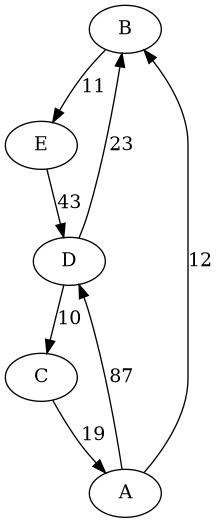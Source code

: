 @startuml

digraph G {
B -> E [label = 11]
A -> B [label = 12]
A -> D [label = 87]
D -> B [label = 23]
D -> C [label = 10]
E -> D [label = 43]
C -> A [label = 19]
}

@enduml